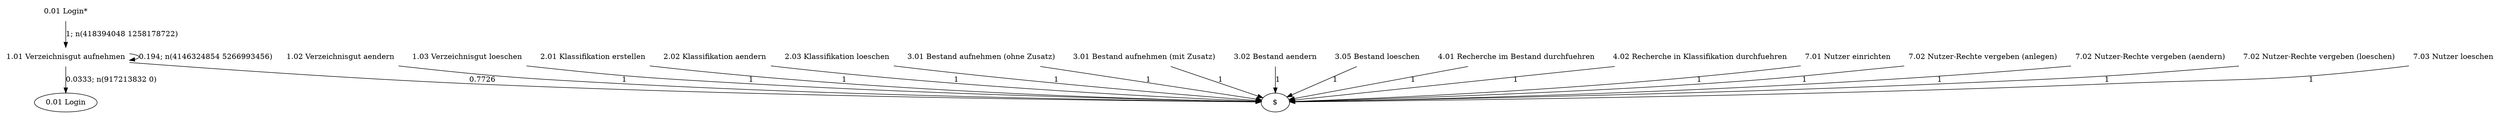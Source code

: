 digraph G {"0.01 Login*" [label="0.01 Login*",shape=none];"1.01 Verzeichnisgut aufnehmen" [label="1.01 Verzeichnisgut aufnehmen",shape=none];"1.02 Verzeichnisgut aendern" [label="1.02 Verzeichnisgut aendern",shape=none];"1.03 Verzeichnisgut loeschen" [label="1.03 Verzeichnisgut loeschen",shape=none];"2.01 Klassifikation erstellen" [label="2.01 Klassifikation erstellen",shape=none];"2.02 Klassifikation aendern" [label="2.02 Klassifikation aendern",shape=none];"2.03 Klassifikation loeschen" [label="2.03 Klassifikation loeschen",shape=none];"3.01 Bestand aufnehmen (ohne Zusatz)" [label="3.01 Bestand aufnehmen (ohne Zusatz)",shape=none];"3.01 Bestand aufnehmen (mit Zusatz)" [label="3.01 Bestand aufnehmen (mit Zusatz)",shape=none];"3.02 Bestand aendern" [label="3.02 Bestand aendern",shape=none];"3.05 Bestand loeschen" [label="3.05 Bestand loeschen",shape=none];"4.01 Recherche im Bestand durchfuehren" [label="4.01 Recherche im Bestand durchfuehren",shape=none];"4.02 Recherche in Klassifikation durchfuehren" [label="4.02 Recherche in Klassifikation durchfuehren",shape=none];"7.01 Nutzer einrichten" [label="7.01 Nutzer einrichten",shape=none];"7.02 Nutzer-Rechte vergeben (anlegen)" [label="7.02 Nutzer-Rechte vergeben (anlegen)",shape=none];"7.02 Nutzer-Rechte vergeben (aendern)" [label="7.02 Nutzer-Rechte vergeben (aendern)",shape=none];"7.02 Nutzer-Rechte vergeben (loeschen)" [label="7.02 Nutzer-Rechte vergeben (loeschen)",shape=none];"7.03 Nutzer loeschen" [label="7.03 Nutzer loeschen",shape=none];"0.01 Login*"->"1.01 Verzeichnisgut aufnehmen" [style=solid,label="1; n(418394048 1258178722)"];"1.01 Verzeichnisgut aufnehmen"->"0.01 Login" [style=solid,label="0.0333; n(917213832 0)"];"1.01 Verzeichnisgut aufnehmen"->"1.01 Verzeichnisgut aufnehmen" [style=solid,label="0.194; n(4146324854 5266993456)"];"1.01 Verzeichnisgut aufnehmen"->"$" [style=solid,label="0.7726"];"1.02 Verzeichnisgut aendern"->"$" [style=solid,label="1"];"1.03 Verzeichnisgut loeschen"->"$" [style=solid,label="1"];"2.01 Klassifikation erstellen"->"$" [style=solid,label="1"];"2.02 Klassifikation aendern"->"$" [style=solid,label="1"];"2.03 Klassifikation loeschen"->"$" [style=solid,label="1"];"3.01 Bestand aufnehmen (ohne Zusatz)"->"$" [style=solid,label="1"];"3.01 Bestand aufnehmen (mit Zusatz)"->"$" [style=solid,label="1"];"3.02 Bestand aendern"->"$" [style=solid,label="1"];"3.05 Bestand loeschen"->"$" [style=solid,label="1"];"4.01 Recherche im Bestand durchfuehren"->"$" [style=solid,label="1"];"4.02 Recherche in Klassifikation durchfuehren"->"$" [style=solid,label="1"];"7.01 Nutzer einrichten"->"$" [style=solid,label="1"];"7.02 Nutzer-Rechte vergeben (anlegen)"->"$" [style=solid,label="1"];"7.02 Nutzer-Rechte vergeben (aendern)"->"$" [style=solid,label="1"];"7.02 Nutzer-Rechte vergeben (loeschen)"->"$" [style=solid,label="1"];"7.03 Nutzer loeschen"->"$" [style=solid,label="1"];}